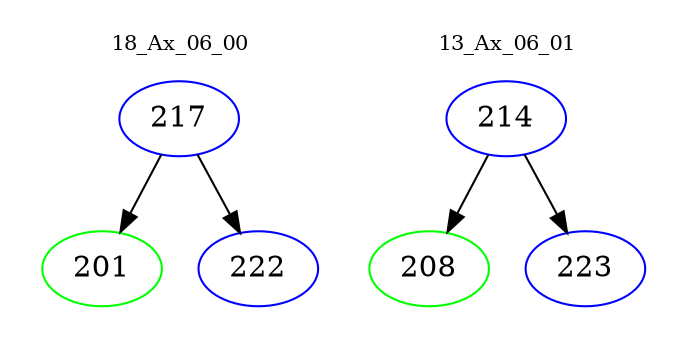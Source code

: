 digraph{
subgraph cluster_0 {
color = white
label = "18_Ax_06_00";
fontsize=10;
T0_217 [label="217", color="blue"]
T0_217 -> T0_201 [color="black"]
T0_201 [label="201", color="green"]
T0_217 -> T0_222 [color="black"]
T0_222 [label="222", color="blue"]
}
subgraph cluster_1 {
color = white
label = "13_Ax_06_01";
fontsize=10;
T1_214 [label="214", color="blue"]
T1_214 -> T1_208 [color="black"]
T1_208 [label="208", color="green"]
T1_214 -> T1_223 [color="black"]
T1_223 [label="223", color="blue"]
}
}
